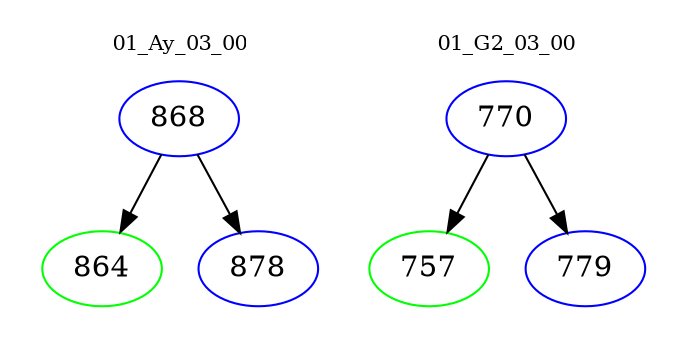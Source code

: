 digraph{
subgraph cluster_0 {
color = white
label = "01_Ay_03_00";
fontsize=10;
T0_868 [label="868", color="blue"]
T0_868 -> T0_864 [color="black"]
T0_864 [label="864", color="green"]
T0_868 -> T0_878 [color="black"]
T0_878 [label="878", color="blue"]
}
subgraph cluster_1 {
color = white
label = "01_G2_03_00";
fontsize=10;
T1_770 [label="770", color="blue"]
T1_770 -> T1_757 [color="black"]
T1_757 [label="757", color="green"]
T1_770 -> T1_779 [color="black"]
T1_779 [label="779", color="blue"]
}
}
